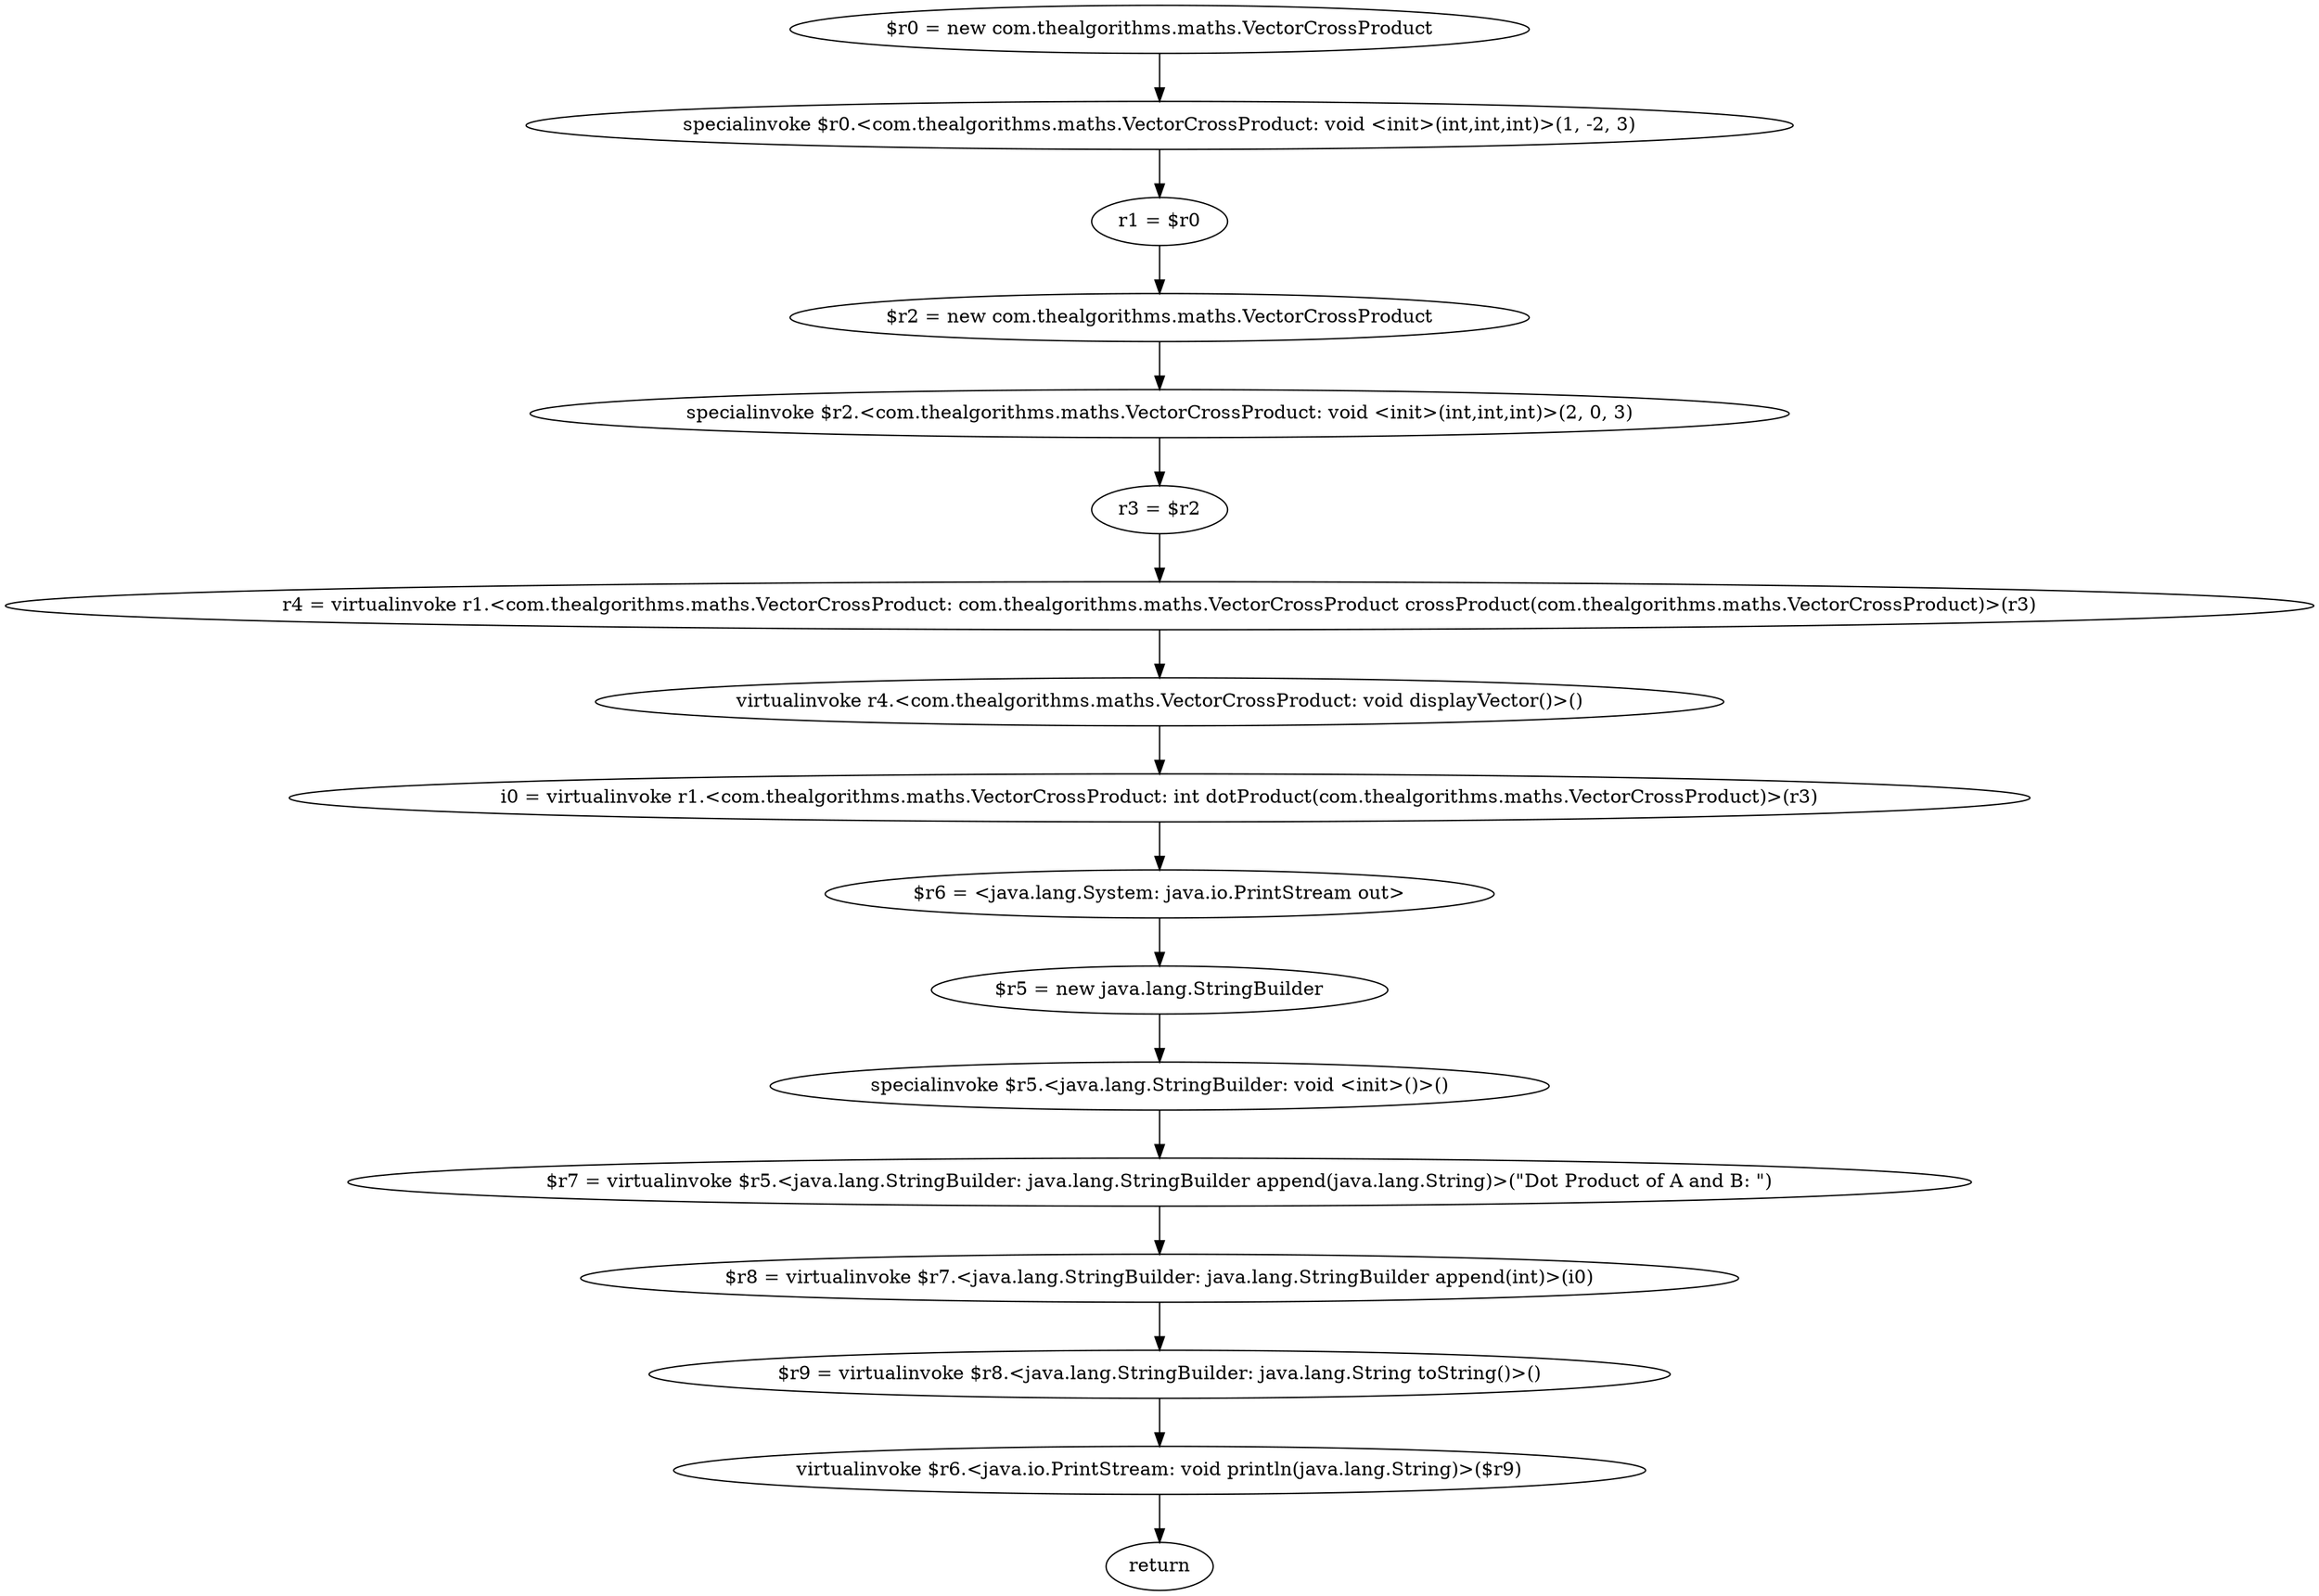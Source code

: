 digraph "unitGraph" {
    "$r0 = new com.thealgorithms.maths.VectorCrossProduct"
    "specialinvoke $r0.<com.thealgorithms.maths.VectorCrossProduct: void <init>(int,int,int)>(1, -2, 3)"
    "r1 = $r0"
    "$r2 = new com.thealgorithms.maths.VectorCrossProduct"
    "specialinvoke $r2.<com.thealgorithms.maths.VectorCrossProduct: void <init>(int,int,int)>(2, 0, 3)"
    "r3 = $r2"
    "r4 = virtualinvoke r1.<com.thealgorithms.maths.VectorCrossProduct: com.thealgorithms.maths.VectorCrossProduct crossProduct(com.thealgorithms.maths.VectorCrossProduct)>(r3)"
    "virtualinvoke r4.<com.thealgorithms.maths.VectorCrossProduct: void displayVector()>()"
    "i0 = virtualinvoke r1.<com.thealgorithms.maths.VectorCrossProduct: int dotProduct(com.thealgorithms.maths.VectorCrossProduct)>(r3)"
    "$r6 = <java.lang.System: java.io.PrintStream out>"
    "$r5 = new java.lang.StringBuilder"
    "specialinvoke $r5.<java.lang.StringBuilder: void <init>()>()"
    "$r7 = virtualinvoke $r5.<java.lang.StringBuilder: java.lang.StringBuilder append(java.lang.String)>(\"Dot Product of A and B: \")"
    "$r8 = virtualinvoke $r7.<java.lang.StringBuilder: java.lang.StringBuilder append(int)>(i0)"
    "$r9 = virtualinvoke $r8.<java.lang.StringBuilder: java.lang.String toString()>()"
    "virtualinvoke $r6.<java.io.PrintStream: void println(java.lang.String)>($r9)"
    "return"
    "$r0 = new com.thealgorithms.maths.VectorCrossProduct"->"specialinvoke $r0.<com.thealgorithms.maths.VectorCrossProduct: void <init>(int,int,int)>(1, -2, 3)";
    "specialinvoke $r0.<com.thealgorithms.maths.VectorCrossProduct: void <init>(int,int,int)>(1, -2, 3)"->"r1 = $r0";
    "r1 = $r0"->"$r2 = new com.thealgorithms.maths.VectorCrossProduct";
    "$r2 = new com.thealgorithms.maths.VectorCrossProduct"->"specialinvoke $r2.<com.thealgorithms.maths.VectorCrossProduct: void <init>(int,int,int)>(2, 0, 3)";
    "specialinvoke $r2.<com.thealgorithms.maths.VectorCrossProduct: void <init>(int,int,int)>(2, 0, 3)"->"r3 = $r2";
    "r3 = $r2"->"r4 = virtualinvoke r1.<com.thealgorithms.maths.VectorCrossProduct: com.thealgorithms.maths.VectorCrossProduct crossProduct(com.thealgorithms.maths.VectorCrossProduct)>(r3)";
    "r4 = virtualinvoke r1.<com.thealgorithms.maths.VectorCrossProduct: com.thealgorithms.maths.VectorCrossProduct crossProduct(com.thealgorithms.maths.VectorCrossProduct)>(r3)"->"virtualinvoke r4.<com.thealgorithms.maths.VectorCrossProduct: void displayVector()>()";
    "virtualinvoke r4.<com.thealgorithms.maths.VectorCrossProduct: void displayVector()>()"->"i0 = virtualinvoke r1.<com.thealgorithms.maths.VectorCrossProduct: int dotProduct(com.thealgorithms.maths.VectorCrossProduct)>(r3)";
    "i0 = virtualinvoke r1.<com.thealgorithms.maths.VectorCrossProduct: int dotProduct(com.thealgorithms.maths.VectorCrossProduct)>(r3)"->"$r6 = <java.lang.System: java.io.PrintStream out>";
    "$r6 = <java.lang.System: java.io.PrintStream out>"->"$r5 = new java.lang.StringBuilder";
    "$r5 = new java.lang.StringBuilder"->"specialinvoke $r5.<java.lang.StringBuilder: void <init>()>()";
    "specialinvoke $r5.<java.lang.StringBuilder: void <init>()>()"->"$r7 = virtualinvoke $r5.<java.lang.StringBuilder: java.lang.StringBuilder append(java.lang.String)>(\"Dot Product of A and B: \")";
    "$r7 = virtualinvoke $r5.<java.lang.StringBuilder: java.lang.StringBuilder append(java.lang.String)>(\"Dot Product of A and B: \")"->"$r8 = virtualinvoke $r7.<java.lang.StringBuilder: java.lang.StringBuilder append(int)>(i0)";
    "$r8 = virtualinvoke $r7.<java.lang.StringBuilder: java.lang.StringBuilder append(int)>(i0)"->"$r9 = virtualinvoke $r8.<java.lang.StringBuilder: java.lang.String toString()>()";
    "$r9 = virtualinvoke $r8.<java.lang.StringBuilder: java.lang.String toString()>()"->"virtualinvoke $r6.<java.io.PrintStream: void println(java.lang.String)>($r9)";
    "virtualinvoke $r6.<java.io.PrintStream: void println(java.lang.String)>($r9)"->"return";
}
